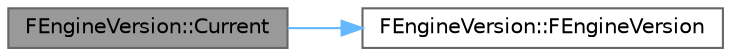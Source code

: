 digraph "FEngineVersion::Current"
{
 // INTERACTIVE_SVG=YES
 // LATEX_PDF_SIZE
  bgcolor="transparent";
  edge [fontname=Helvetica,fontsize=10,labelfontname=Helvetica,labelfontsize=10];
  node [fontname=Helvetica,fontsize=10,shape=box,height=0.2,width=0.4];
  rankdir="LR";
  Node1 [id="Node000001",label="FEngineVersion::Current",height=0.2,width=0.4,color="gray40", fillcolor="grey60", style="filled", fontcolor="black",tooltip="Gets the current engine version."];
  Node1 -> Node2 [id="edge1_Node000001_Node000002",color="steelblue1",style="solid",tooltip=" "];
  Node2 [id="Node000002",label="FEngineVersion::FEngineVersion",height=0.2,width=0.4,color="grey40", fillcolor="white", style="filled",URL="$db/d8e/classFEngineVersion.html#a41875699f07a0848b93306a5a9663bc6",tooltip="Empty constructor."];
}
